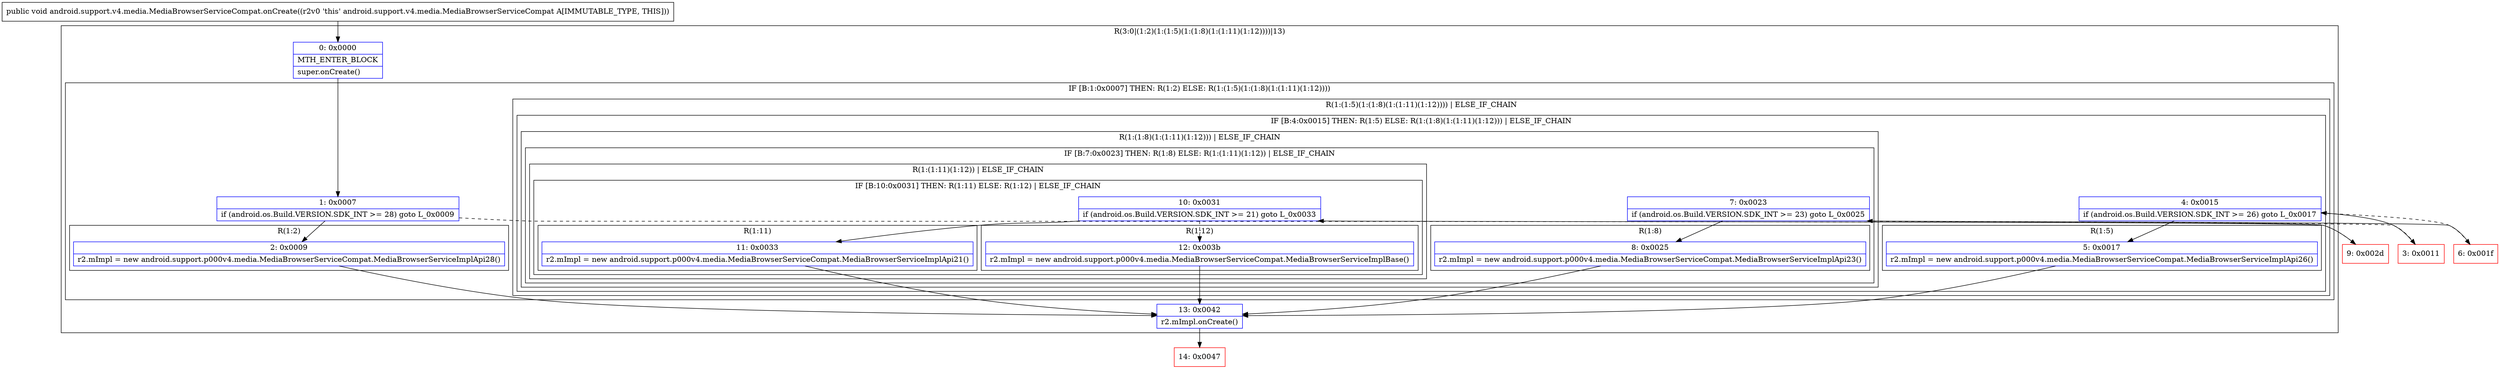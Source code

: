 digraph "CFG forandroid.support.v4.media.MediaBrowserServiceCompat.onCreate()V" {
subgraph cluster_Region_1158658748 {
label = "R(3:0|(1:2)(1:(1:5)(1:(1:8)(1:(1:11)(1:12))))|13)";
node [shape=record,color=blue];
Node_0 [shape=record,label="{0\:\ 0x0000|MTH_ENTER_BLOCK\l|super.onCreate()\l}"];
subgraph cluster_IfRegion_1451318333 {
label = "IF [B:1:0x0007] THEN: R(1:2) ELSE: R(1:(1:5)(1:(1:8)(1:(1:11)(1:12))))";
node [shape=record,color=blue];
Node_1 [shape=record,label="{1\:\ 0x0007|if (android.os.Build.VERSION.SDK_INT \>= 28) goto L_0x0009\l}"];
subgraph cluster_Region_771044776 {
label = "R(1:2)";
node [shape=record,color=blue];
Node_2 [shape=record,label="{2\:\ 0x0009|r2.mImpl = new android.support.p000v4.media.MediaBrowserServiceCompat.MediaBrowserServiceImplApi28()\l}"];
}
subgraph cluster_Region_471056602 {
label = "R(1:(1:5)(1:(1:8)(1:(1:11)(1:12)))) | ELSE_IF_CHAIN\l";
node [shape=record,color=blue];
subgraph cluster_IfRegion_611402686 {
label = "IF [B:4:0x0015] THEN: R(1:5) ELSE: R(1:(1:8)(1:(1:11)(1:12))) | ELSE_IF_CHAIN\l";
node [shape=record,color=blue];
Node_4 [shape=record,label="{4\:\ 0x0015|if (android.os.Build.VERSION.SDK_INT \>= 26) goto L_0x0017\l}"];
subgraph cluster_Region_2026734521 {
label = "R(1:5)";
node [shape=record,color=blue];
Node_5 [shape=record,label="{5\:\ 0x0017|r2.mImpl = new android.support.p000v4.media.MediaBrowserServiceCompat.MediaBrowserServiceImplApi26()\l}"];
}
subgraph cluster_Region_2081530237 {
label = "R(1:(1:8)(1:(1:11)(1:12))) | ELSE_IF_CHAIN\l";
node [shape=record,color=blue];
subgraph cluster_IfRegion_2122758965 {
label = "IF [B:7:0x0023] THEN: R(1:8) ELSE: R(1:(1:11)(1:12)) | ELSE_IF_CHAIN\l";
node [shape=record,color=blue];
Node_7 [shape=record,label="{7\:\ 0x0023|if (android.os.Build.VERSION.SDK_INT \>= 23) goto L_0x0025\l}"];
subgraph cluster_Region_1355049960 {
label = "R(1:8)";
node [shape=record,color=blue];
Node_8 [shape=record,label="{8\:\ 0x0025|r2.mImpl = new android.support.p000v4.media.MediaBrowserServiceCompat.MediaBrowserServiceImplApi23()\l}"];
}
subgraph cluster_Region_1140914690 {
label = "R(1:(1:11)(1:12)) | ELSE_IF_CHAIN\l";
node [shape=record,color=blue];
subgraph cluster_IfRegion_896246198 {
label = "IF [B:10:0x0031] THEN: R(1:11) ELSE: R(1:12) | ELSE_IF_CHAIN\l";
node [shape=record,color=blue];
Node_10 [shape=record,label="{10\:\ 0x0031|if (android.os.Build.VERSION.SDK_INT \>= 21) goto L_0x0033\l}"];
subgraph cluster_Region_2122312509 {
label = "R(1:11)";
node [shape=record,color=blue];
Node_11 [shape=record,label="{11\:\ 0x0033|r2.mImpl = new android.support.p000v4.media.MediaBrowserServiceCompat.MediaBrowserServiceImplApi21()\l}"];
}
subgraph cluster_Region_228021297 {
label = "R(1:12)";
node [shape=record,color=blue];
Node_12 [shape=record,label="{12\:\ 0x003b|r2.mImpl = new android.support.p000v4.media.MediaBrowserServiceCompat.MediaBrowserServiceImplBase()\l}"];
}
}
}
}
}
}
}
}
Node_13 [shape=record,label="{13\:\ 0x0042|r2.mImpl.onCreate()\l}"];
}
Node_3 [shape=record,color=red,label="{3\:\ 0x0011}"];
Node_6 [shape=record,color=red,label="{6\:\ 0x001f}"];
Node_9 [shape=record,color=red,label="{9\:\ 0x002d}"];
Node_14 [shape=record,color=red,label="{14\:\ 0x0047}"];
MethodNode[shape=record,label="{public void android.support.v4.media.MediaBrowserServiceCompat.onCreate((r2v0 'this' android.support.v4.media.MediaBrowserServiceCompat A[IMMUTABLE_TYPE, THIS])) }"];
MethodNode -> Node_0;
Node_0 -> Node_1;
Node_1 -> Node_2;
Node_1 -> Node_3[style=dashed];
Node_2 -> Node_13;
Node_4 -> Node_5;
Node_4 -> Node_6[style=dashed];
Node_5 -> Node_13;
Node_7 -> Node_8;
Node_7 -> Node_9[style=dashed];
Node_8 -> Node_13;
Node_10 -> Node_11;
Node_10 -> Node_12[style=dashed];
Node_11 -> Node_13;
Node_12 -> Node_13;
Node_13 -> Node_14;
Node_3 -> Node_4;
Node_6 -> Node_7;
Node_9 -> Node_10;
}

